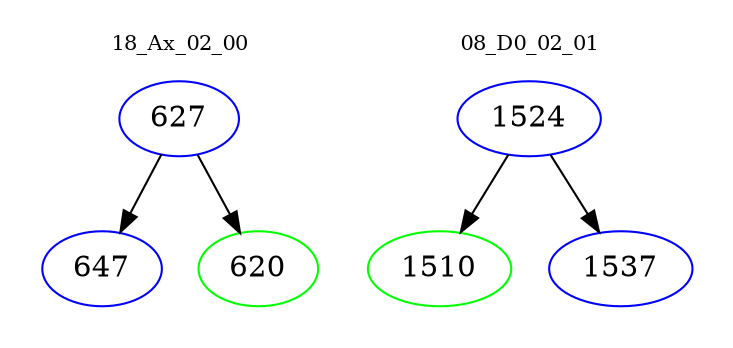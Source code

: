 digraph{
subgraph cluster_0 {
color = white
label = "18_Ax_02_00";
fontsize=10;
T0_627 [label="627", color="blue"]
T0_627 -> T0_647 [color="black"]
T0_647 [label="647", color="blue"]
T0_627 -> T0_620 [color="black"]
T0_620 [label="620", color="green"]
}
subgraph cluster_1 {
color = white
label = "08_D0_02_01";
fontsize=10;
T1_1524 [label="1524", color="blue"]
T1_1524 -> T1_1510 [color="black"]
T1_1510 [label="1510", color="green"]
T1_1524 -> T1_1537 [color="black"]
T1_1537 [label="1537", color="blue"]
}
}
